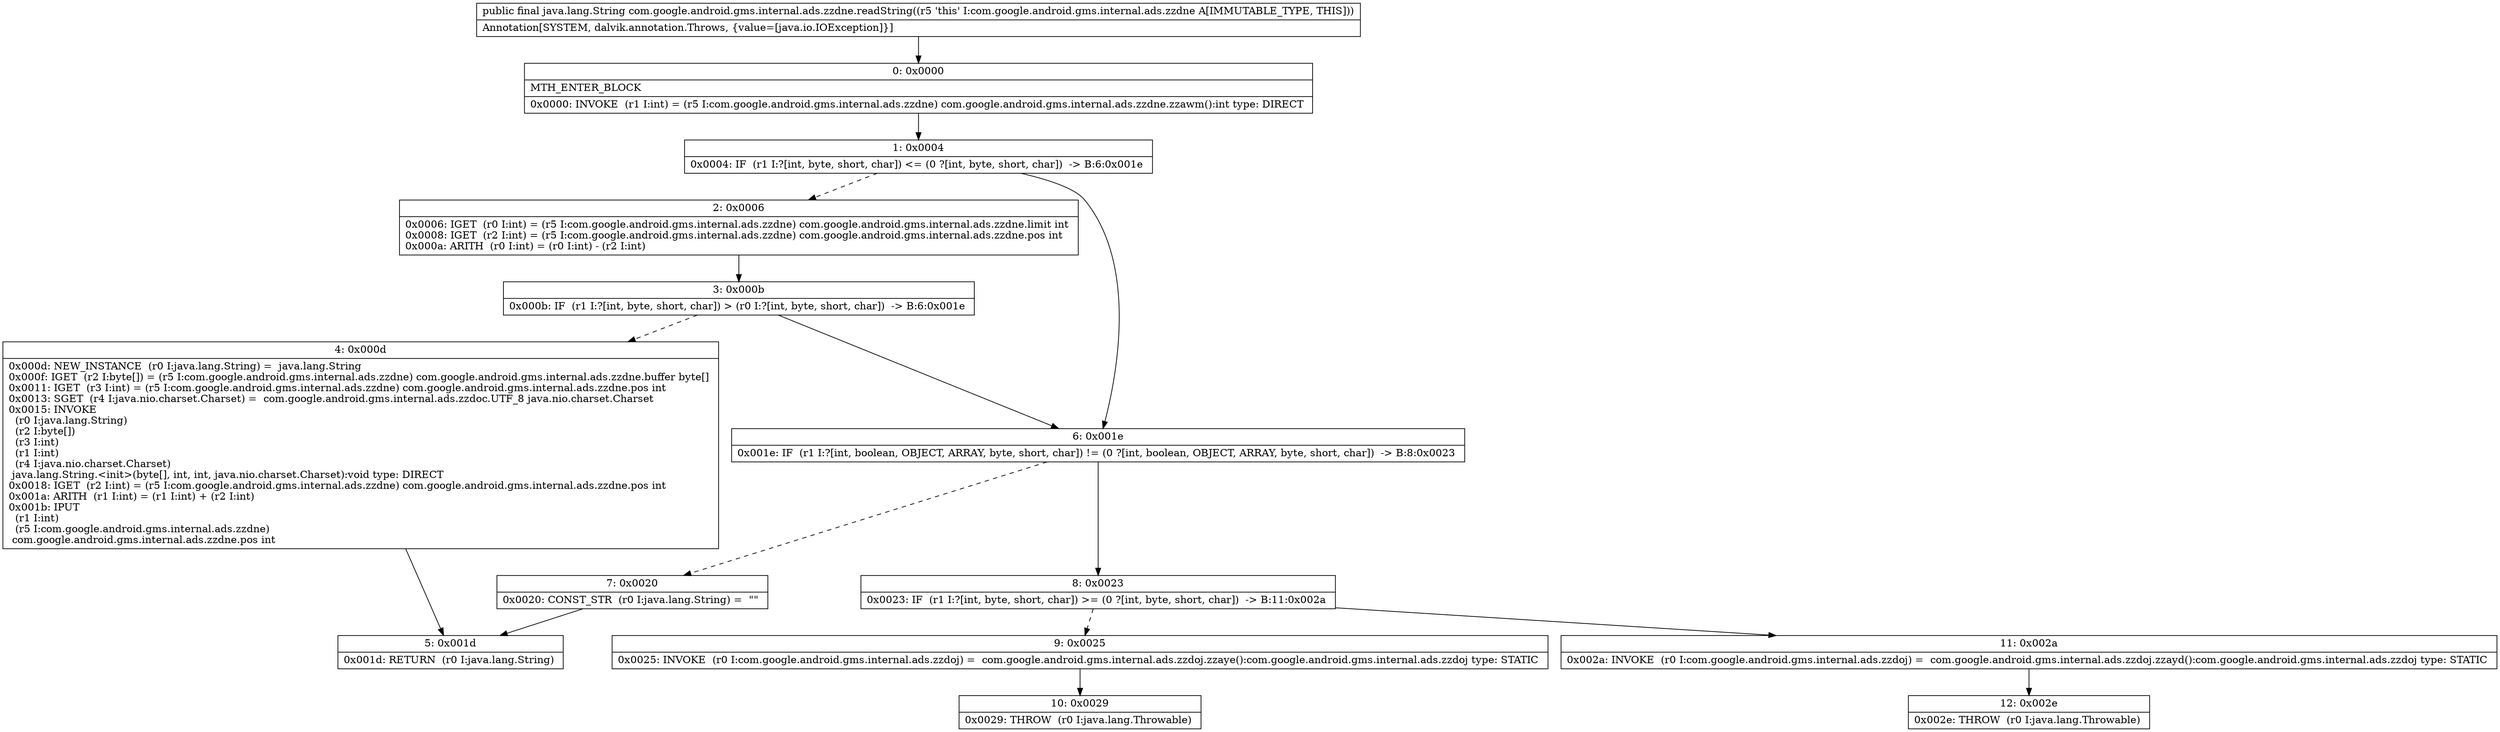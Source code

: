 digraph "CFG forcom.google.android.gms.internal.ads.zzdne.readString()Ljava\/lang\/String;" {
Node_0 [shape=record,label="{0\:\ 0x0000|MTH_ENTER_BLOCK\l|0x0000: INVOKE  (r1 I:int) = (r5 I:com.google.android.gms.internal.ads.zzdne) com.google.android.gms.internal.ads.zzdne.zzawm():int type: DIRECT \l}"];
Node_1 [shape=record,label="{1\:\ 0x0004|0x0004: IF  (r1 I:?[int, byte, short, char]) \<= (0 ?[int, byte, short, char])  \-\> B:6:0x001e \l}"];
Node_2 [shape=record,label="{2\:\ 0x0006|0x0006: IGET  (r0 I:int) = (r5 I:com.google.android.gms.internal.ads.zzdne) com.google.android.gms.internal.ads.zzdne.limit int \l0x0008: IGET  (r2 I:int) = (r5 I:com.google.android.gms.internal.ads.zzdne) com.google.android.gms.internal.ads.zzdne.pos int \l0x000a: ARITH  (r0 I:int) = (r0 I:int) \- (r2 I:int) \l}"];
Node_3 [shape=record,label="{3\:\ 0x000b|0x000b: IF  (r1 I:?[int, byte, short, char]) \> (r0 I:?[int, byte, short, char])  \-\> B:6:0x001e \l}"];
Node_4 [shape=record,label="{4\:\ 0x000d|0x000d: NEW_INSTANCE  (r0 I:java.lang.String) =  java.lang.String \l0x000f: IGET  (r2 I:byte[]) = (r5 I:com.google.android.gms.internal.ads.zzdne) com.google.android.gms.internal.ads.zzdne.buffer byte[] \l0x0011: IGET  (r3 I:int) = (r5 I:com.google.android.gms.internal.ads.zzdne) com.google.android.gms.internal.ads.zzdne.pos int \l0x0013: SGET  (r4 I:java.nio.charset.Charset) =  com.google.android.gms.internal.ads.zzdoc.UTF_8 java.nio.charset.Charset \l0x0015: INVOKE  \l  (r0 I:java.lang.String)\l  (r2 I:byte[])\l  (r3 I:int)\l  (r1 I:int)\l  (r4 I:java.nio.charset.Charset)\l java.lang.String.\<init\>(byte[], int, int, java.nio.charset.Charset):void type: DIRECT \l0x0018: IGET  (r2 I:int) = (r5 I:com.google.android.gms.internal.ads.zzdne) com.google.android.gms.internal.ads.zzdne.pos int \l0x001a: ARITH  (r1 I:int) = (r1 I:int) + (r2 I:int) \l0x001b: IPUT  \l  (r1 I:int)\l  (r5 I:com.google.android.gms.internal.ads.zzdne)\l com.google.android.gms.internal.ads.zzdne.pos int \l}"];
Node_5 [shape=record,label="{5\:\ 0x001d|0x001d: RETURN  (r0 I:java.lang.String) \l}"];
Node_6 [shape=record,label="{6\:\ 0x001e|0x001e: IF  (r1 I:?[int, boolean, OBJECT, ARRAY, byte, short, char]) != (0 ?[int, boolean, OBJECT, ARRAY, byte, short, char])  \-\> B:8:0x0023 \l}"];
Node_7 [shape=record,label="{7\:\ 0x0020|0x0020: CONST_STR  (r0 I:java.lang.String) =  \"\" \l}"];
Node_8 [shape=record,label="{8\:\ 0x0023|0x0023: IF  (r1 I:?[int, byte, short, char]) \>= (0 ?[int, byte, short, char])  \-\> B:11:0x002a \l}"];
Node_9 [shape=record,label="{9\:\ 0x0025|0x0025: INVOKE  (r0 I:com.google.android.gms.internal.ads.zzdoj) =  com.google.android.gms.internal.ads.zzdoj.zzaye():com.google.android.gms.internal.ads.zzdoj type: STATIC \l}"];
Node_10 [shape=record,label="{10\:\ 0x0029|0x0029: THROW  (r0 I:java.lang.Throwable) \l}"];
Node_11 [shape=record,label="{11\:\ 0x002a|0x002a: INVOKE  (r0 I:com.google.android.gms.internal.ads.zzdoj) =  com.google.android.gms.internal.ads.zzdoj.zzayd():com.google.android.gms.internal.ads.zzdoj type: STATIC \l}"];
Node_12 [shape=record,label="{12\:\ 0x002e|0x002e: THROW  (r0 I:java.lang.Throwable) \l}"];
MethodNode[shape=record,label="{public final java.lang.String com.google.android.gms.internal.ads.zzdne.readString((r5 'this' I:com.google.android.gms.internal.ads.zzdne A[IMMUTABLE_TYPE, THIS]))  | Annotation[SYSTEM, dalvik.annotation.Throws, \{value=[java.io.IOException]\}]\l}"];
MethodNode -> Node_0;
Node_0 -> Node_1;
Node_1 -> Node_2[style=dashed];
Node_1 -> Node_6;
Node_2 -> Node_3;
Node_3 -> Node_4[style=dashed];
Node_3 -> Node_6;
Node_4 -> Node_5;
Node_6 -> Node_7[style=dashed];
Node_6 -> Node_8;
Node_7 -> Node_5;
Node_8 -> Node_9[style=dashed];
Node_8 -> Node_11;
Node_9 -> Node_10;
Node_11 -> Node_12;
}

